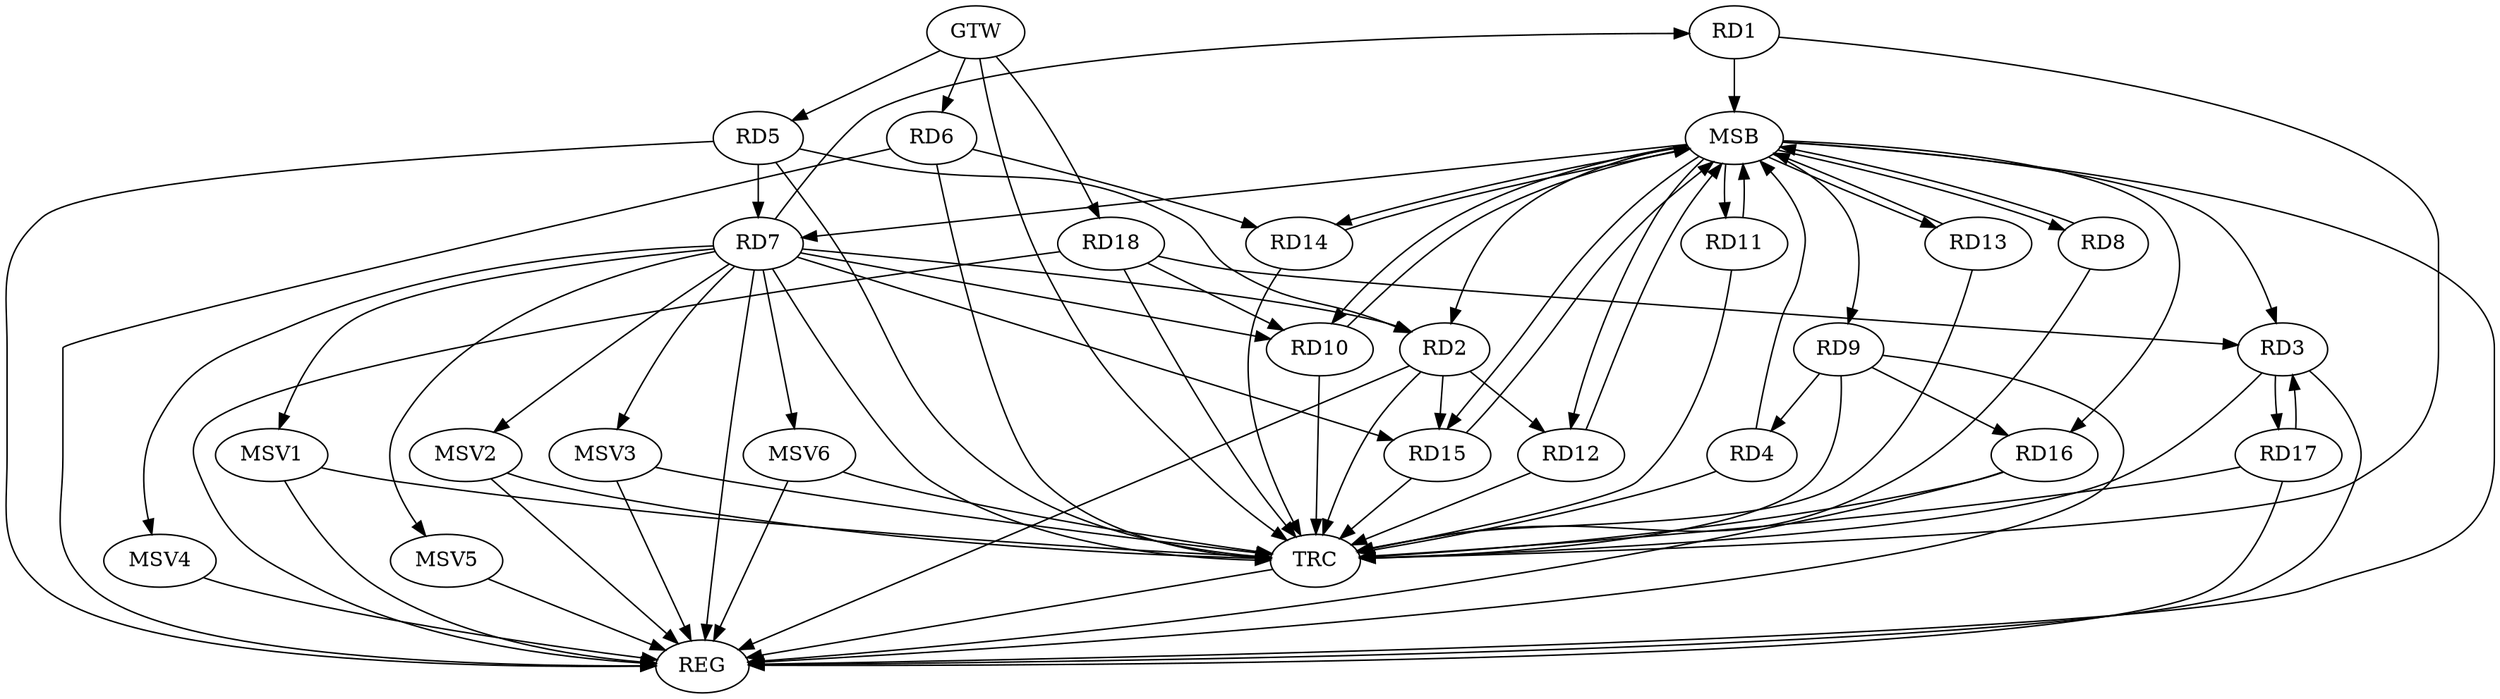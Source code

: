strict digraph G {
  RD1 [ label="RD1" ];
  RD2 [ label="RD2" ];
  RD3 [ label="RD3" ];
  RD4 [ label="RD4" ];
  RD5 [ label="RD5" ];
  RD6 [ label="RD6" ];
  RD7 [ label="RD7" ];
  RD8 [ label="RD8" ];
  RD9 [ label="RD9" ];
  RD10 [ label="RD10" ];
  RD11 [ label="RD11" ];
  RD12 [ label="RD12" ];
  RD13 [ label="RD13" ];
  RD14 [ label="RD14" ];
  RD15 [ label="RD15" ];
  RD16 [ label="RD16" ];
  RD17 [ label="RD17" ];
  RD18 [ label="RD18" ];
  GTW [ label="GTW" ];
  REG [ label="REG" ];
  MSB [ label="MSB" ];
  TRC [ label="TRC" ];
  MSV1 [ label="MSV1" ];
  MSV2 [ label="MSV2" ];
  MSV3 [ label="MSV3" ];
  MSV4 [ label="MSV4" ];
  MSV5 [ label="MSV5" ];
  MSV6 [ label="MSV6" ];
  RD7 -> RD1;
  RD5 -> RD2;
  RD7 -> RD2;
  RD2 -> RD12;
  RD2 -> RD15;
  RD3 -> RD17;
  RD17 -> RD3;
  RD18 -> RD3;
  RD9 -> RD4;
  RD5 -> RD7;
  RD6 -> RD14;
  RD7 -> RD10;
  RD7 -> RD15;
  RD9 -> RD16;
  RD18 -> RD10;
  GTW -> RD5;
  GTW -> RD6;
  GTW -> RD18;
  RD2 -> REG;
  RD3 -> REG;
  RD5 -> REG;
  RD6 -> REG;
  RD7 -> REG;
  RD9 -> REG;
  RD16 -> REG;
  RD17 -> REG;
  RD18 -> REG;
  RD1 -> MSB;
  MSB -> RD10;
  MSB -> REG;
  RD4 -> MSB;
  MSB -> RD3;
  MSB -> RD7;
  MSB -> RD14;
  MSB -> RD15;
  RD8 -> MSB;
  MSB -> RD16;
  RD10 -> MSB;
  RD11 -> MSB;
  MSB -> RD2;
  MSB -> RD9;
  RD12 -> MSB;
  MSB -> RD8;
  RD13 -> MSB;
  MSB -> RD11;
  MSB -> RD12;
  RD14 -> MSB;
  RD15 -> MSB;
  MSB -> RD13;
  RD1 -> TRC;
  RD2 -> TRC;
  RD3 -> TRC;
  RD4 -> TRC;
  RD5 -> TRC;
  RD6 -> TRC;
  RD7 -> TRC;
  RD8 -> TRC;
  RD9 -> TRC;
  RD10 -> TRC;
  RD11 -> TRC;
  RD12 -> TRC;
  RD13 -> TRC;
  RD14 -> TRC;
  RD15 -> TRC;
  RD16 -> TRC;
  RD17 -> TRC;
  RD18 -> TRC;
  GTW -> TRC;
  TRC -> REG;
  RD7 -> MSV1;
  MSV1 -> REG;
  MSV1 -> TRC;
  RD7 -> MSV2;
  MSV2 -> REG;
  MSV2 -> TRC;
  RD7 -> MSV3;
  RD7 -> MSV4;
  MSV3 -> REG;
  MSV3 -> TRC;
  MSV4 -> REG;
  RD7 -> MSV5;
  MSV5 -> REG;
  RD7 -> MSV6;
  MSV6 -> REG;
  MSV6 -> TRC;
}
